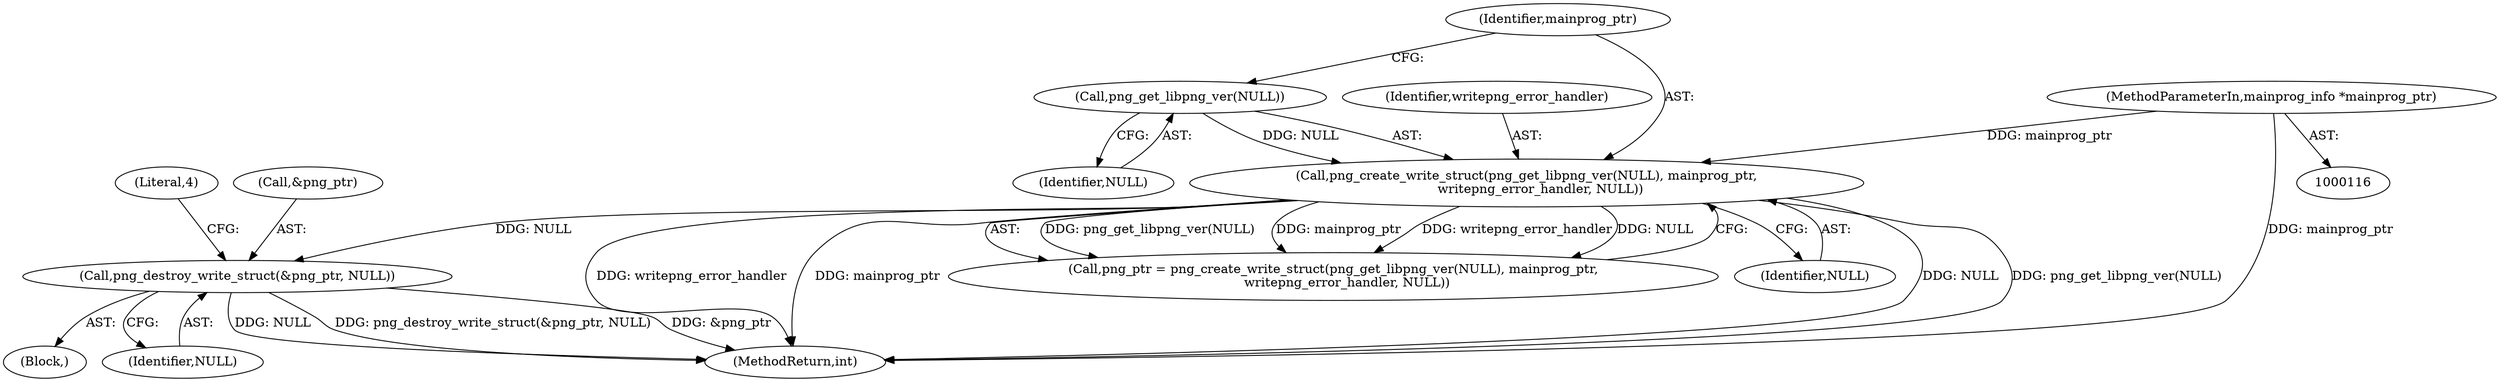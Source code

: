 digraph "0_Android_9d4853418ab2f754c2b63e091c29c5529b8b86ca_10@API" {
"1000144" [label="(Call,png_destroy_write_struct(&png_ptr, NULL))"];
"1000125" [label="(Call,png_create_write_struct(png_get_libpng_ver(NULL), mainprog_ptr,\n       writepng_error_handler, NULL))"];
"1000126" [label="(Call,png_get_libpng_ver(NULL))"];
"1000117" [label="(MethodParameterIn,mainprog_info *mainprog_ptr)"];
"1000126" [label="(Call,png_get_libpng_ver(NULL))"];
"1000117" [label="(MethodParameterIn,mainprog_info *mainprog_ptr)"];
"1000518" [label="(MethodReturn,int)"];
"1000149" [label="(Literal,4)"];
"1000143" [label="(Block,)"];
"1000144" [label="(Call,png_destroy_write_struct(&png_ptr, NULL))"];
"1000123" [label="(Call,png_ptr = png_create_write_struct(png_get_libpng_ver(NULL), mainprog_ptr,\n       writepng_error_handler, NULL))"];
"1000125" [label="(Call,png_create_write_struct(png_get_libpng_ver(NULL), mainprog_ptr,\n       writepng_error_handler, NULL))"];
"1000129" [label="(Identifier,writepng_error_handler)"];
"1000127" [label="(Identifier,NULL)"];
"1000130" [label="(Identifier,NULL)"];
"1000147" [label="(Identifier,NULL)"];
"1000128" [label="(Identifier,mainprog_ptr)"];
"1000145" [label="(Call,&png_ptr)"];
"1000144" -> "1000143"  [label="AST: "];
"1000144" -> "1000147"  [label="CFG: "];
"1000145" -> "1000144"  [label="AST: "];
"1000147" -> "1000144"  [label="AST: "];
"1000149" -> "1000144"  [label="CFG: "];
"1000144" -> "1000518"  [label="DDG: png_destroy_write_struct(&png_ptr, NULL)"];
"1000144" -> "1000518"  [label="DDG: &png_ptr"];
"1000144" -> "1000518"  [label="DDG: NULL"];
"1000125" -> "1000144"  [label="DDG: NULL"];
"1000125" -> "1000123"  [label="AST: "];
"1000125" -> "1000130"  [label="CFG: "];
"1000126" -> "1000125"  [label="AST: "];
"1000128" -> "1000125"  [label="AST: "];
"1000129" -> "1000125"  [label="AST: "];
"1000130" -> "1000125"  [label="AST: "];
"1000123" -> "1000125"  [label="CFG: "];
"1000125" -> "1000518"  [label="DDG: NULL"];
"1000125" -> "1000518"  [label="DDG: png_get_libpng_ver(NULL)"];
"1000125" -> "1000518"  [label="DDG: writepng_error_handler"];
"1000125" -> "1000518"  [label="DDG: mainprog_ptr"];
"1000125" -> "1000123"  [label="DDG: png_get_libpng_ver(NULL)"];
"1000125" -> "1000123"  [label="DDG: mainprog_ptr"];
"1000125" -> "1000123"  [label="DDG: writepng_error_handler"];
"1000125" -> "1000123"  [label="DDG: NULL"];
"1000126" -> "1000125"  [label="DDG: NULL"];
"1000117" -> "1000125"  [label="DDG: mainprog_ptr"];
"1000126" -> "1000127"  [label="CFG: "];
"1000127" -> "1000126"  [label="AST: "];
"1000128" -> "1000126"  [label="CFG: "];
"1000117" -> "1000116"  [label="AST: "];
"1000117" -> "1000518"  [label="DDG: mainprog_ptr"];
}
